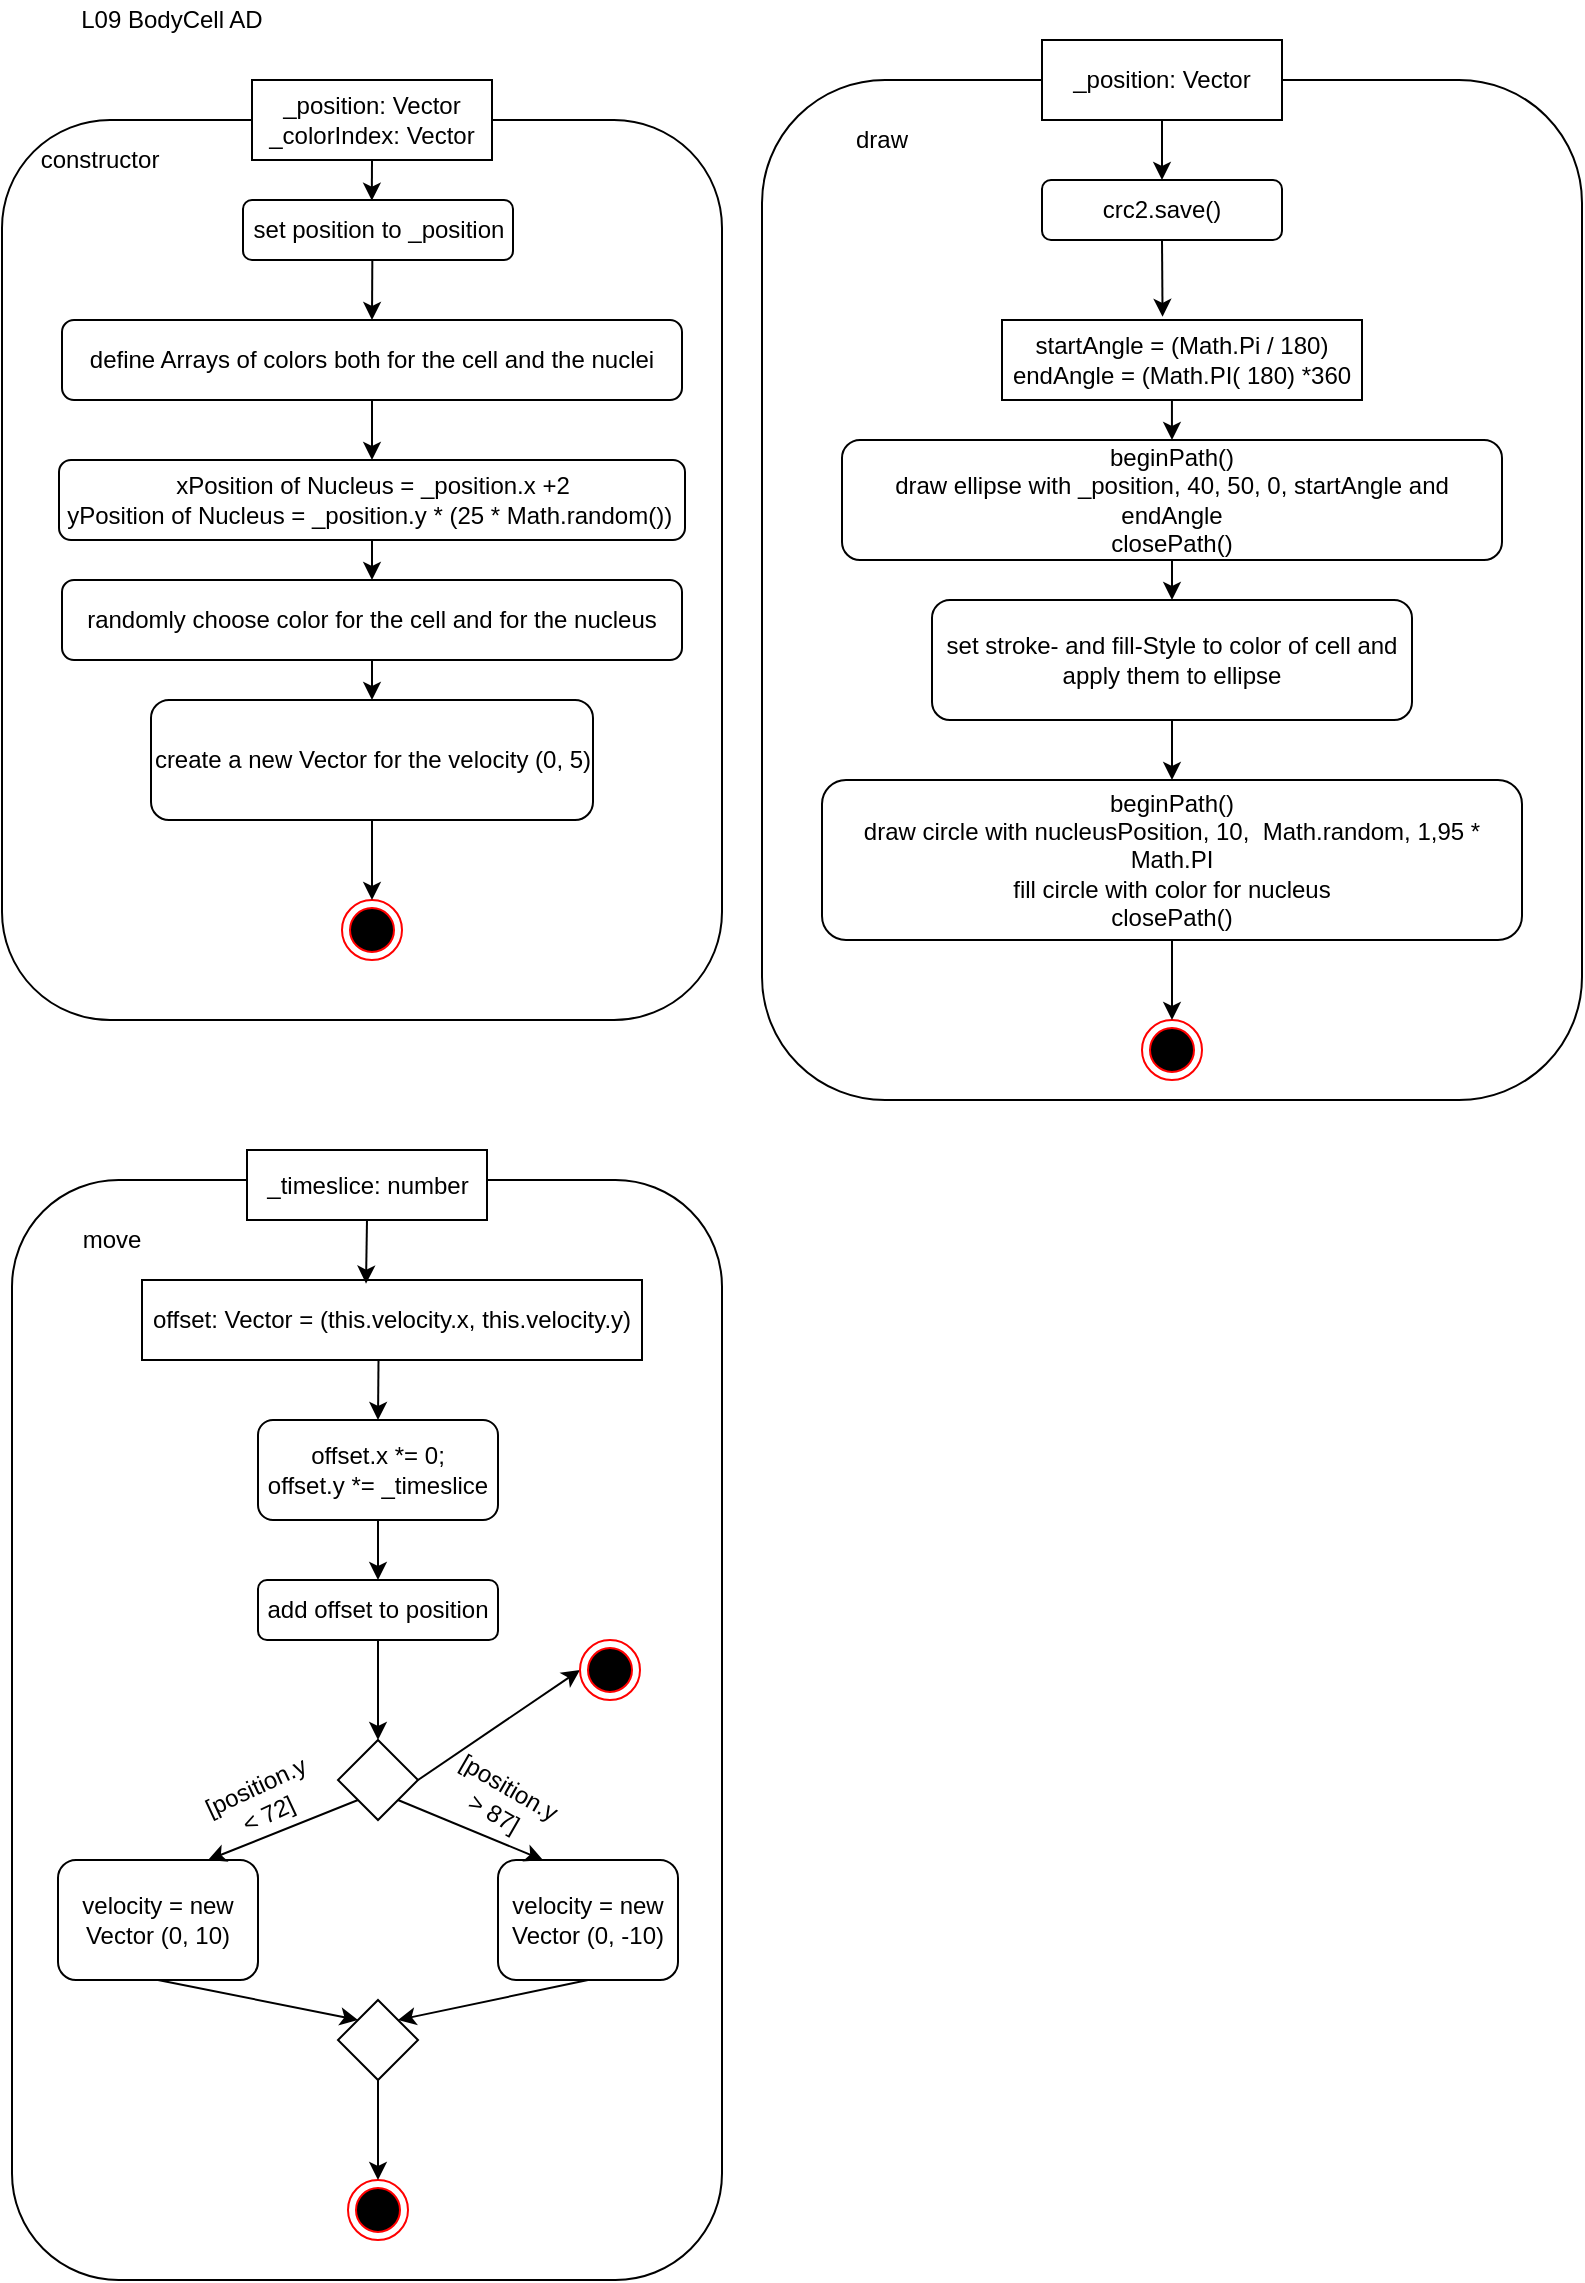 <mxfile version="13.2.4" type="device"><diagram id="JQx3IWQn_ojfayVYiIaz" name="Page-1"><mxGraphModel dx="807" dy="407" grid="1" gridSize="10" guides="1" tooltips="1" connect="1" arrows="1" fold="1" page="1" pageScale="1" pageWidth="827" pageHeight="1169" math="0" shadow="0"><root><mxCell id="0"/><mxCell id="1" parent="0"/><mxCell id="mtacvomX2SL3l52IfW1o-1" value="L09 BodyCell AD" style="text;html=1;strokeColor=none;fillColor=none;align=center;verticalAlign=middle;whiteSpace=wrap;rounded=0;" parent="1" vertex="1"><mxGeometry x="20" y="20" width="150" height="20" as="geometry"/></mxCell><mxCell id="mtacvomX2SL3l52IfW1o-2" value="" style="rounded=1;whiteSpace=wrap;html=1;" parent="1" vertex="1"><mxGeometry x="10" y="80" width="360" height="450" as="geometry"/></mxCell><mxCell id="mtacvomX2SL3l52IfW1o-3" value="_position: Vector&lt;br&gt;_colorIndex: Vector" style="rounded=0;whiteSpace=wrap;html=1;" parent="1" vertex="1"><mxGeometry x="135" y="60" width="120" height="40" as="geometry"/></mxCell><mxCell id="mtacvomX2SL3l52IfW1o-4" value="set position to _position" style="rounded=1;whiteSpace=wrap;html=1;" parent="1" vertex="1"><mxGeometry x="130.5" y="120" width="135" height="30" as="geometry"/></mxCell><mxCell id="mtacvomX2SL3l52IfW1o-5" value="define Arrays of colors both for the cell and the nuclei" style="rounded=1;whiteSpace=wrap;html=1;" parent="1" vertex="1"><mxGeometry x="40" y="180" width="310" height="40" as="geometry"/></mxCell><mxCell id="mtacvomX2SL3l52IfW1o-6" value="xPosition of Nucleus = _position.x +2&lt;br&gt;yPosition of Nucleus = _position.y * (25 * Math.random())&amp;nbsp;" style="rounded=1;whiteSpace=wrap;html=1;" parent="1" vertex="1"><mxGeometry x="38.5" y="250" width="313" height="40" as="geometry"/></mxCell><mxCell id="mtacvomX2SL3l52IfW1o-7" value="randomly choose color for the cell and for the nucleus" style="rounded=1;whiteSpace=wrap;html=1;" parent="1" vertex="1"><mxGeometry x="40" y="310" width="310" height="40" as="geometry"/></mxCell><mxCell id="mtacvomX2SL3l52IfW1o-8" value="constructor" style="text;html=1;strokeColor=none;fillColor=none;align=center;verticalAlign=middle;whiteSpace=wrap;rounded=0;" parent="1" vertex="1"><mxGeometry x="38.5" y="90" width="40" height="20" as="geometry"/></mxCell><mxCell id="mtacvomX2SL3l52IfW1o-9" value="create a new Vector for the velocity (0, 5)" style="rounded=1;whiteSpace=wrap;html=1;" parent="1" vertex="1"><mxGeometry x="84.5" y="370" width="221" height="60" as="geometry"/></mxCell><mxCell id="mtacvomX2SL3l52IfW1o-10" value="" style="ellipse;html=1;shape=endState;fillColor=#000000;strokeColor=#ff0000;" parent="1" vertex="1"><mxGeometry x="180" y="470" width="30" height="30" as="geometry"/></mxCell><mxCell id="mtacvomX2SL3l52IfW1o-11" value="" style="endArrow=classic;html=1;exitX=0.5;exitY=1;exitDx=0;exitDy=0;entryX=0.477;entryY=0.011;entryDx=0;entryDy=0;entryPerimeter=0;" parent="1" source="mtacvomX2SL3l52IfW1o-3" target="mtacvomX2SL3l52IfW1o-4" edge="1"><mxGeometry width="50" height="50" relative="1" as="geometry"><mxPoint x="30" y="170" as="sourcePoint"/><mxPoint x="80" y="120" as="targetPoint"/></mxGeometry></mxCell><mxCell id="mtacvomX2SL3l52IfW1o-12" value="" style="endArrow=classic;html=1;exitX=0.479;exitY=1.003;exitDx=0;exitDy=0;exitPerimeter=0;entryX=0.5;entryY=0;entryDx=0;entryDy=0;" parent="1" source="mtacvomX2SL3l52IfW1o-4" target="mtacvomX2SL3l52IfW1o-5" edge="1"><mxGeometry width="50" height="50" relative="1" as="geometry"><mxPoint x="60" y="200" as="sourcePoint"/><mxPoint x="110" y="150" as="targetPoint"/></mxGeometry></mxCell><mxCell id="mtacvomX2SL3l52IfW1o-13" value="" style="endArrow=classic;html=1;exitX=0.5;exitY=1;exitDx=0;exitDy=0;entryX=0.5;entryY=0;entryDx=0;entryDy=0;" parent="1" source="mtacvomX2SL3l52IfW1o-5" target="mtacvomX2SL3l52IfW1o-6" edge="1"><mxGeometry width="50" height="50" relative="1" as="geometry"><mxPoint x="430" y="250" as="sourcePoint"/><mxPoint x="480" y="200" as="targetPoint"/></mxGeometry></mxCell><mxCell id="mtacvomX2SL3l52IfW1o-14" value="" style="endArrow=classic;html=1;exitX=0.5;exitY=1;exitDx=0;exitDy=0;entryX=0.5;entryY=0;entryDx=0;entryDy=0;" parent="1" source="mtacvomX2SL3l52IfW1o-6" target="mtacvomX2SL3l52IfW1o-7" edge="1"><mxGeometry width="50" height="50" relative="1" as="geometry"><mxPoint x="430" y="290" as="sourcePoint"/><mxPoint x="480" y="240" as="targetPoint"/></mxGeometry></mxCell><mxCell id="mtacvomX2SL3l52IfW1o-15" value="" style="endArrow=classic;html=1;exitX=0.5;exitY=1;exitDx=0;exitDy=0;entryX=0.5;entryY=0;entryDx=0;entryDy=0;" parent="1" source="mtacvomX2SL3l52IfW1o-7" target="mtacvomX2SL3l52IfW1o-9" edge="1"><mxGeometry width="50" height="50" relative="1" as="geometry"><mxPoint x="460" y="530" as="sourcePoint"/><mxPoint x="510" y="480" as="targetPoint"/></mxGeometry></mxCell><mxCell id="mtacvomX2SL3l52IfW1o-16" value="" style="endArrow=classic;html=1;exitX=0.5;exitY=1;exitDx=0;exitDy=0;entryX=0.5;entryY=0;entryDx=0;entryDy=0;" parent="1" source="mtacvomX2SL3l52IfW1o-9" target="mtacvomX2SL3l52IfW1o-10" edge="1"><mxGeometry width="50" height="50" relative="1" as="geometry"><mxPoint x="410" y="590" as="sourcePoint"/><mxPoint x="460" y="540" as="targetPoint"/></mxGeometry></mxCell><mxCell id="mtacvomX2SL3l52IfW1o-17" value="" style="rounded=1;whiteSpace=wrap;html=1;" parent="1" vertex="1"><mxGeometry x="390" y="60" width="410" height="510" as="geometry"/></mxCell><mxCell id="mtacvomX2SL3l52IfW1o-18" value="_position: Vector" style="rounded=0;whiteSpace=wrap;html=1;" parent="1" vertex="1"><mxGeometry x="530" y="40" width="120" height="40" as="geometry"/></mxCell><mxCell id="mtacvomX2SL3l52IfW1o-19" value="draw" style="text;html=1;strokeColor=none;fillColor=none;align=center;verticalAlign=middle;whiteSpace=wrap;rounded=0;" parent="1" vertex="1"><mxGeometry x="430" y="80" width="40" height="20" as="geometry"/></mxCell><mxCell id="mtacvomX2SL3l52IfW1o-20" value="crc2.save()" style="rounded=1;whiteSpace=wrap;html=1;" parent="1" vertex="1"><mxGeometry x="530" y="110" width="120" height="30" as="geometry"/></mxCell><mxCell id="mtacvomX2SL3l52IfW1o-21" value="startAngle = (Math.Pi / 180)&lt;br&gt;endAngle = (Math.PI( 180) *360" style="rounded=0;whiteSpace=wrap;html=1;" parent="1" vertex="1"><mxGeometry x="510" y="180" width="180" height="40" as="geometry"/></mxCell><mxCell id="mtacvomX2SL3l52IfW1o-23" value="beginPath()&lt;br&gt;draw ellipse with _position, 40, 50, 0, startAngle and endAngle&lt;br&gt;closePath()" style="rounded=1;whiteSpace=wrap;html=1;" parent="1" vertex="1"><mxGeometry x="430" y="240" width="330" height="60" as="geometry"/></mxCell><mxCell id="mtacvomX2SL3l52IfW1o-24" value="set stroke- and fill-Style to color of cell and apply them to ellipse" style="rounded=1;whiteSpace=wrap;html=1;" parent="1" vertex="1"><mxGeometry x="475" y="320" width="240" height="60" as="geometry"/></mxCell><mxCell id="mtacvomX2SL3l52IfW1o-25" value="beginPath()&lt;br&gt;draw circle with nucleusPosition, 10,&amp;nbsp; Math.random, 1,95 * Math.PI&lt;br&gt;fill circle with color for nucleus&lt;br&gt;closePath()" style="rounded=1;whiteSpace=wrap;html=1;" parent="1" vertex="1"><mxGeometry x="420" y="410" width="350" height="80" as="geometry"/></mxCell><mxCell id="mtacvomX2SL3l52IfW1o-26" value="" style="ellipse;html=1;shape=endState;fillColor=#000000;strokeColor=#ff0000;" parent="1" vertex="1"><mxGeometry x="580" y="530" width="30" height="30" as="geometry"/></mxCell><mxCell id="mtacvomX2SL3l52IfW1o-27" value="" style="endArrow=classic;html=1;exitX=0.5;exitY=1;exitDx=0;exitDy=0;entryX=0.5;entryY=0;entryDx=0;entryDy=0;" parent="1" source="mtacvomX2SL3l52IfW1o-18" target="mtacvomX2SL3l52IfW1o-20" edge="1"><mxGeometry width="50" height="50" relative="1" as="geometry"><mxPoint x="670" y="170" as="sourcePoint"/><mxPoint x="720" y="120" as="targetPoint"/></mxGeometry></mxCell><mxCell id="mtacvomX2SL3l52IfW1o-28" value="" style="endArrow=classic;html=1;exitX=0.5;exitY=1;exitDx=0;exitDy=0;entryX=0.446;entryY=-0.04;entryDx=0;entryDy=0;entryPerimeter=0;" parent="1" source="mtacvomX2SL3l52IfW1o-20" target="mtacvomX2SL3l52IfW1o-21" edge="1"><mxGeometry width="50" height="50" relative="1" as="geometry"><mxPoint x="720" y="210" as="sourcePoint"/><mxPoint x="770" y="160" as="targetPoint"/></mxGeometry></mxCell><mxCell id="mtacvomX2SL3l52IfW1o-29" value="" style="endArrow=classic;html=1;exitX=0.472;exitY=1;exitDx=0;exitDy=0;entryX=0.5;entryY=0;entryDx=0;entryDy=0;exitPerimeter=0;" parent="1" source="mtacvomX2SL3l52IfW1o-21" target="mtacvomX2SL3l52IfW1o-23" edge="1"><mxGeometry width="50" height="50" relative="1" as="geometry"><mxPoint x="840" y="250" as="sourcePoint"/><mxPoint x="890" y="200" as="targetPoint"/></mxGeometry></mxCell><mxCell id="mtacvomX2SL3l52IfW1o-30" value="" style="endArrow=classic;html=1;exitX=0.5;exitY=1;exitDx=0;exitDy=0;entryX=0.5;entryY=0;entryDx=0;entryDy=0;" parent="1" source="mtacvomX2SL3l52IfW1o-23" target="mtacvomX2SL3l52IfW1o-24" edge="1"><mxGeometry width="50" height="50" relative="1" as="geometry"><mxPoint x="880" y="390" as="sourcePoint"/><mxPoint x="930" y="340" as="targetPoint"/></mxGeometry></mxCell><mxCell id="mtacvomX2SL3l52IfW1o-31" value="" style="endArrow=classic;html=1;exitX=0.5;exitY=1;exitDx=0;exitDy=0;entryX=0.5;entryY=0;entryDx=0;entryDy=0;" parent="1" source="mtacvomX2SL3l52IfW1o-24" target="mtacvomX2SL3l52IfW1o-25" edge="1"><mxGeometry width="50" height="50" relative="1" as="geometry"><mxPoint x="880" y="420" as="sourcePoint"/><mxPoint x="930" y="370" as="targetPoint"/></mxGeometry></mxCell><mxCell id="mtacvomX2SL3l52IfW1o-32" value="" style="endArrow=classic;html=1;exitX=0.5;exitY=1;exitDx=0;exitDy=0;entryX=0.5;entryY=0;entryDx=0;entryDy=0;" parent="1" source="mtacvomX2SL3l52IfW1o-25" target="mtacvomX2SL3l52IfW1o-26" edge="1"><mxGeometry width="50" height="50" relative="1" as="geometry"><mxPoint x="770" y="640" as="sourcePoint"/><mxPoint x="820" y="590" as="targetPoint"/></mxGeometry></mxCell><mxCell id="mtacvomX2SL3l52IfW1o-33" value="" style="rounded=1;whiteSpace=wrap;html=1;" parent="1" vertex="1"><mxGeometry x="15" y="610" width="355" height="550" as="geometry"/></mxCell><mxCell id="mtacvomX2SL3l52IfW1o-34" value="move" style="text;html=1;strokeColor=none;fillColor=none;align=center;verticalAlign=middle;whiteSpace=wrap;rounded=0;" parent="1" vertex="1"><mxGeometry x="45" y="630" width="40" height="20" as="geometry"/></mxCell><mxCell id="mtacvomX2SL3l52IfW1o-35" value="_timeslice: number" style="rounded=0;whiteSpace=wrap;html=1;" parent="1" vertex="1"><mxGeometry x="132.5" y="595" width="120" height="35" as="geometry"/></mxCell><mxCell id="mtacvomX2SL3l52IfW1o-36" value="offset.x *= 0;&lt;br&gt;offset.y *= _timeslice" style="rounded=1;whiteSpace=wrap;html=1;" parent="1" vertex="1"><mxGeometry x="138" y="730" width="120" height="50" as="geometry"/></mxCell><mxCell id="mtacvomX2SL3l52IfW1o-37" value="offset: Vector = (this.velocity.x, this.velocity.y)" style="rounded=0;whiteSpace=wrap;html=1;" parent="1" vertex="1"><mxGeometry x="80" y="660" width="250" height="40" as="geometry"/></mxCell><mxCell id="mtacvomX2SL3l52IfW1o-38" value="add offset to position" style="rounded=1;whiteSpace=wrap;html=1;" parent="1" vertex="1"><mxGeometry x="138" y="810" width="120" height="30" as="geometry"/></mxCell><mxCell id="mtacvomX2SL3l52IfW1o-39" value="" style="rhombus;whiteSpace=wrap;html=1;" parent="1" vertex="1"><mxGeometry x="178" y="890" width="40" height="40" as="geometry"/></mxCell><mxCell id="mtacvomX2SL3l52IfW1o-40" value="velocity = new Vector (0, 10)" style="rounded=1;whiteSpace=wrap;html=1;" parent="1" vertex="1"><mxGeometry x="38" y="950" width="100" height="60" as="geometry"/></mxCell><mxCell id="mtacvomX2SL3l52IfW1o-41" value="velocity = new Vector (0, -10)" style="rounded=1;whiteSpace=wrap;html=1;" parent="1" vertex="1"><mxGeometry x="258" y="950" width="90" height="60" as="geometry"/></mxCell><mxCell id="mtacvomX2SL3l52IfW1o-42" value="" style="rhombus;whiteSpace=wrap;html=1;" parent="1" vertex="1"><mxGeometry x="178" y="1020" width="40" height="40" as="geometry"/></mxCell><mxCell id="mtacvomX2SL3l52IfW1o-43" value="" style="ellipse;html=1;shape=endState;fillColor=#000000;strokeColor=#ff0000;" parent="1" vertex="1"><mxGeometry x="183" y="1110" width="30" height="30" as="geometry"/></mxCell><mxCell id="mtacvomX2SL3l52IfW1o-44" value="" style="endArrow=classic;html=1;exitX=0.5;exitY=1;exitDx=0;exitDy=0;entryX=0;entryY=0;entryDx=0;entryDy=0;" parent="1" source="mtacvomX2SL3l52IfW1o-40" target="mtacvomX2SL3l52IfW1o-42" edge="1"><mxGeometry width="50" height="50" relative="1" as="geometry"><mxPoint x="70" y="1110" as="sourcePoint"/><mxPoint x="120" y="1060" as="targetPoint"/></mxGeometry></mxCell><mxCell id="mtacvomX2SL3l52IfW1o-45" value="" style="endArrow=classic;html=1;exitX=0.5;exitY=1;exitDx=0;exitDy=0;entryX=1;entryY=0;entryDx=0;entryDy=0;" parent="1" source="mtacvomX2SL3l52IfW1o-41" target="mtacvomX2SL3l52IfW1o-42" edge="1"><mxGeometry width="50" height="50" relative="1" as="geometry"><mxPoint x="270" y="1110" as="sourcePoint"/><mxPoint x="320" y="1060" as="targetPoint"/></mxGeometry></mxCell><mxCell id="mtacvomX2SL3l52IfW1o-46" value="" style="endArrow=classic;html=1;exitX=0.5;exitY=1;exitDx=0;exitDy=0;entryX=0.5;entryY=0;entryDx=0;entryDy=0;" parent="1" source="mtacvomX2SL3l52IfW1o-42" target="mtacvomX2SL3l52IfW1o-43" edge="1"><mxGeometry width="50" height="50" relative="1" as="geometry"><mxPoint x="120" y="1140" as="sourcePoint"/><mxPoint x="170" y="1090" as="targetPoint"/></mxGeometry></mxCell><mxCell id="mtacvomX2SL3l52IfW1o-47" value="" style="endArrow=classic;html=1;exitX=1;exitY=1;exitDx=0;exitDy=0;entryX=0.25;entryY=0;entryDx=0;entryDy=0;" parent="1" source="mtacvomX2SL3l52IfW1o-39" target="mtacvomX2SL3l52IfW1o-41" edge="1"><mxGeometry width="50" height="50" relative="1" as="geometry"><mxPoint x="460" y="960" as="sourcePoint"/><mxPoint x="510" y="910" as="targetPoint"/></mxGeometry></mxCell><mxCell id="mtacvomX2SL3l52IfW1o-48" value="" style="endArrow=classic;html=1;exitX=0;exitY=1;exitDx=0;exitDy=0;entryX=0.75;entryY=0;entryDx=0;entryDy=0;" parent="1" source="mtacvomX2SL3l52IfW1o-39" target="mtacvomX2SL3l52IfW1o-40" edge="1"><mxGeometry width="50" height="50" relative="1" as="geometry"><mxPoint x="500" y="940" as="sourcePoint"/><mxPoint x="550" y="890" as="targetPoint"/></mxGeometry></mxCell><mxCell id="mtacvomX2SL3l52IfW1o-49" value="" style="endArrow=classic;html=1;exitX=1;exitY=0.5;exitDx=0;exitDy=0;entryX=0;entryY=0.5;entryDx=0;entryDy=0;" parent="1" source="mtacvomX2SL3l52IfW1o-39" target="mtacvomX2SL3l52IfW1o-50" edge="1"><mxGeometry width="50" height="50" relative="1" as="geometry"><mxPoint x="510" y="970" as="sourcePoint"/><mxPoint x="480" y="890" as="targetPoint"/></mxGeometry></mxCell><mxCell id="mtacvomX2SL3l52IfW1o-50" value="" style="ellipse;html=1;shape=endState;fillColor=#000000;strokeColor=#ff0000;" parent="1" vertex="1"><mxGeometry x="299" y="840" width="30" height="30" as="geometry"/></mxCell><mxCell id="mtacvomX2SL3l52IfW1o-51" value="" style="endArrow=classic;html=1;exitX=0.5;exitY=1;exitDx=0;exitDy=0;entryX=0.5;entryY=0;entryDx=0;entryDy=0;" parent="1" source="mtacvomX2SL3l52IfW1o-38" target="mtacvomX2SL3l52IfW1o-39" edge="1"><mxGeometry width="50" height="50" relative="1" as="geometry"><mxPoint x="420" y="880" as="sourcePoint"/><mxPoint x="470" y="830" as="targetPoint"/></mxGeometry></mxCell><mxCell id="mtacvomX2SL3l52IfW1o-52" value="" style="endArrow=classic;html=1;exitX=0.5;exitY=1;exitDx=0;exitDy=0;entryX=0.5;entryY=0;entryDx=0;entryDy=0;" parent="1" source="mtacvomX2SL3l52IfW1o-36" target="mtacvomX2SL3l52IfW1o-38" edge="1"><mxGeometry width="50" height="50" relative="1" as="geometry"><mxPoint x="470" y="900" as="sourcePoint"/><mxPoint x="520" y="850" as="targetPoint"/></mxGeometry></mxCell><mxCell id="mtacvomX2SL3l52IfW1o-53" value="" style="endArrow=classic;html=1;exitX=0.473;exitY=1.004;exitDx=0;exitDy=0;entryX=0.5;entryY=0;entryDx=0;entryDy=0;exitPerimeter=0;" parent="1" source="mtacvomX2SL3l52IfW1o-37" target="mtacvomX2SL3l52IfW1o-36" edge="1"><mxGeometry width="50" height="50" relative="1" as="geometry"><mxPoint x="460" y="870" as="sourcePoint"/><mxPoint x="510" y="820" as="targetPoint"/></mxGeometry></mxCell><mxCell id="mtacvomX2SL3l52IfW1o-54" value="" style="endArrow=classic;html=1;exitX=0.5;exitY=1;exitDx=0;exitDy=0;entryX=0.448;entryY=0.046;entryDx=0;entryDy=0;entryPerimeter=0;" parent="1" source="mtacvomX2SL3l52IfW1o-35" target="mtacvomX2SL3l52IfW1o-37" edge="1"><mxGeometry width="50" height="50" relative="1" as="geometry"><mxPoint x="520" y="860" as="sourcePoint"/><mxPoint x="570" y="810" as="targetPoint"/></mxGeometry></mxCell><mxCell id="mtacvomX2SL3l52IfW1o-55" value="[position.y &amp;lt; 72]" style="text;html=1;strokeColor=none;fillColor=none;align=center;verticalAlign=middle;whiteSpace=wrap;rounded=0;rotation=-25;" parent="1" vertex="1"><mxGeometry x="120" y="910" width="39.53" height="20" as="geometry"/></mxCell><mxCell id="mtacvomX2SL3l52IfW1o-56" value="[position.y &amp;gt; 87]" style="text;html=1;strokeColor=none;fillColor=none;align=center;verticalAlign=middle;whiteSpace=wrap;rounded=0;rotation=30;" parent="1" vertex="1"><mxGeometry x="240" y="910" width="40" height="20" as="geometry"/></mxCell></root></mxGraphModel></diagram></mxfile>